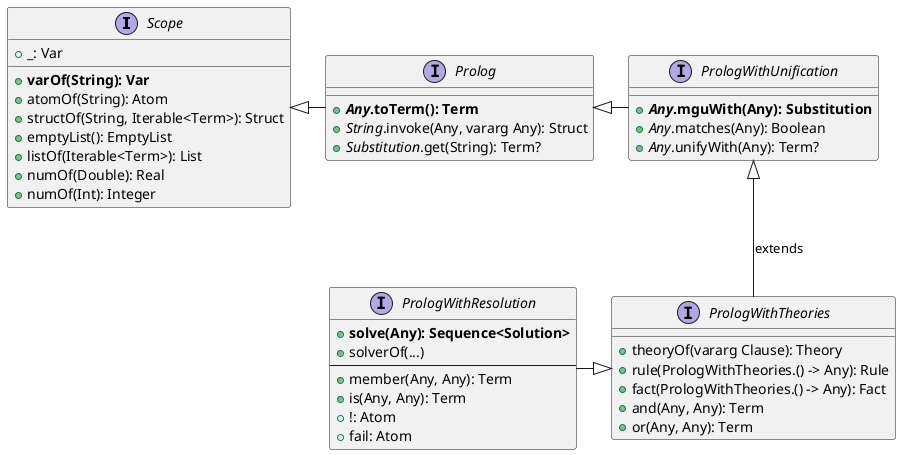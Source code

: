 @startuml
skinparam shadowing false

interface Scope {
    + _: Var
    + **varOf(String): Var**
    + atomOf(String): Atom
    + structOf(String, Iterable<Term>): Struct
    + emptyList(): EmptyList
    + listOf(Iterable<Term>): List
    + numOf(Double): Real
    + numOf(Int): Integer
}

interface Prolog {
    + **//Any//.toTerm(): Term**
    + //String//.invoke(Any, vararg Any): Struct
    + //Substitution//.get(String): Term?
}

interface PrologWithUnification {
    + **//Any//.mguWith(Any): Substitution**
    + //Any//.matches(Any): Boolean
    + //Any//.unifyWith(Any): Term?
}

interface PrologWithTheories {
    + theoryOf(vararg Clause): Theory
    + rule(PrologWithTheories.() -> Any): Rule
    + fact(PrologWithTheories.() -> Any): Fact
    + and(Any, Any): Term
    + or(Any, Any): Term
}

interface PrologWithResolution {
    + **solve(Any): Sequence<Solution>**
    + solverOf(...)
---
    + member(Any, Any): Term
    + is(Any, Any): Term
    + !: Atom
    + fail: Atom
}

Scope <|-right- Prolog

Prolog <|-right- PrologWithUnification

PrologWithUnification <|-down- PrologWithTheories: extends

PrologWithTheories <|-left- PrologWithResolution
@enduml
